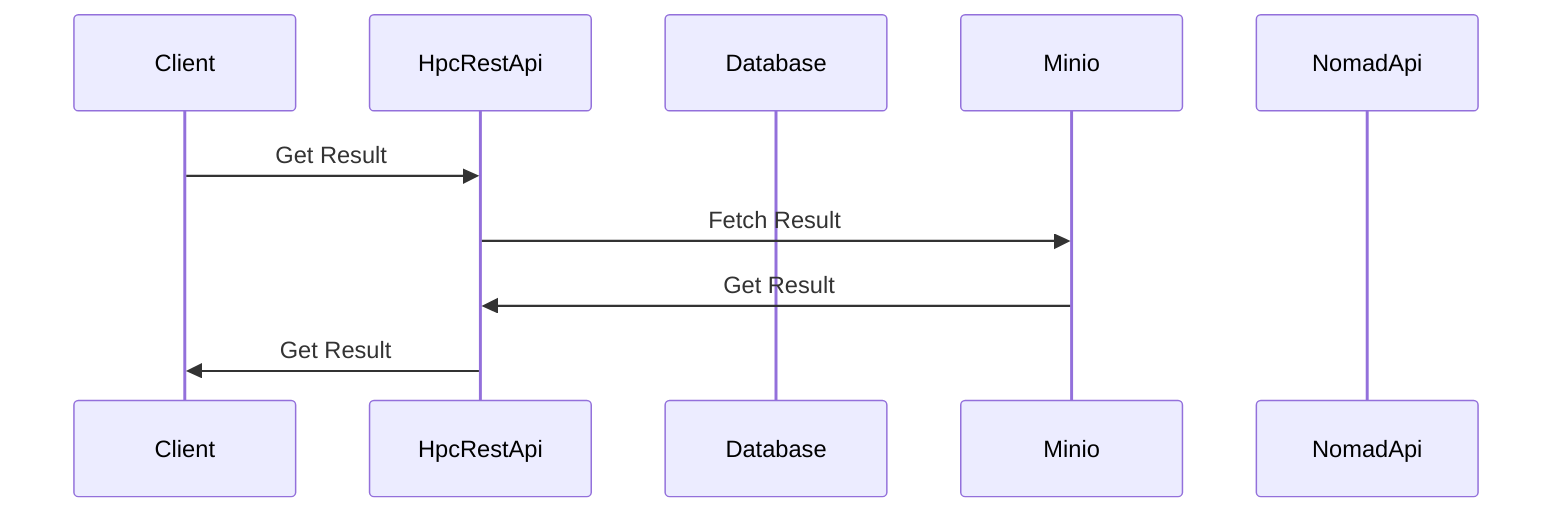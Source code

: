 sequenceDiagram
    participant Client
    participant HpcRestApi
    participant Database
    participant Minio
    participant NomadApi
    Client->>HpcRestApi: Get Result
    HpcRestApi->>Minio: Fetch Result
    Minio->>HpcRestApi: Get Result
    HpcRestApi->>Client: Get Result